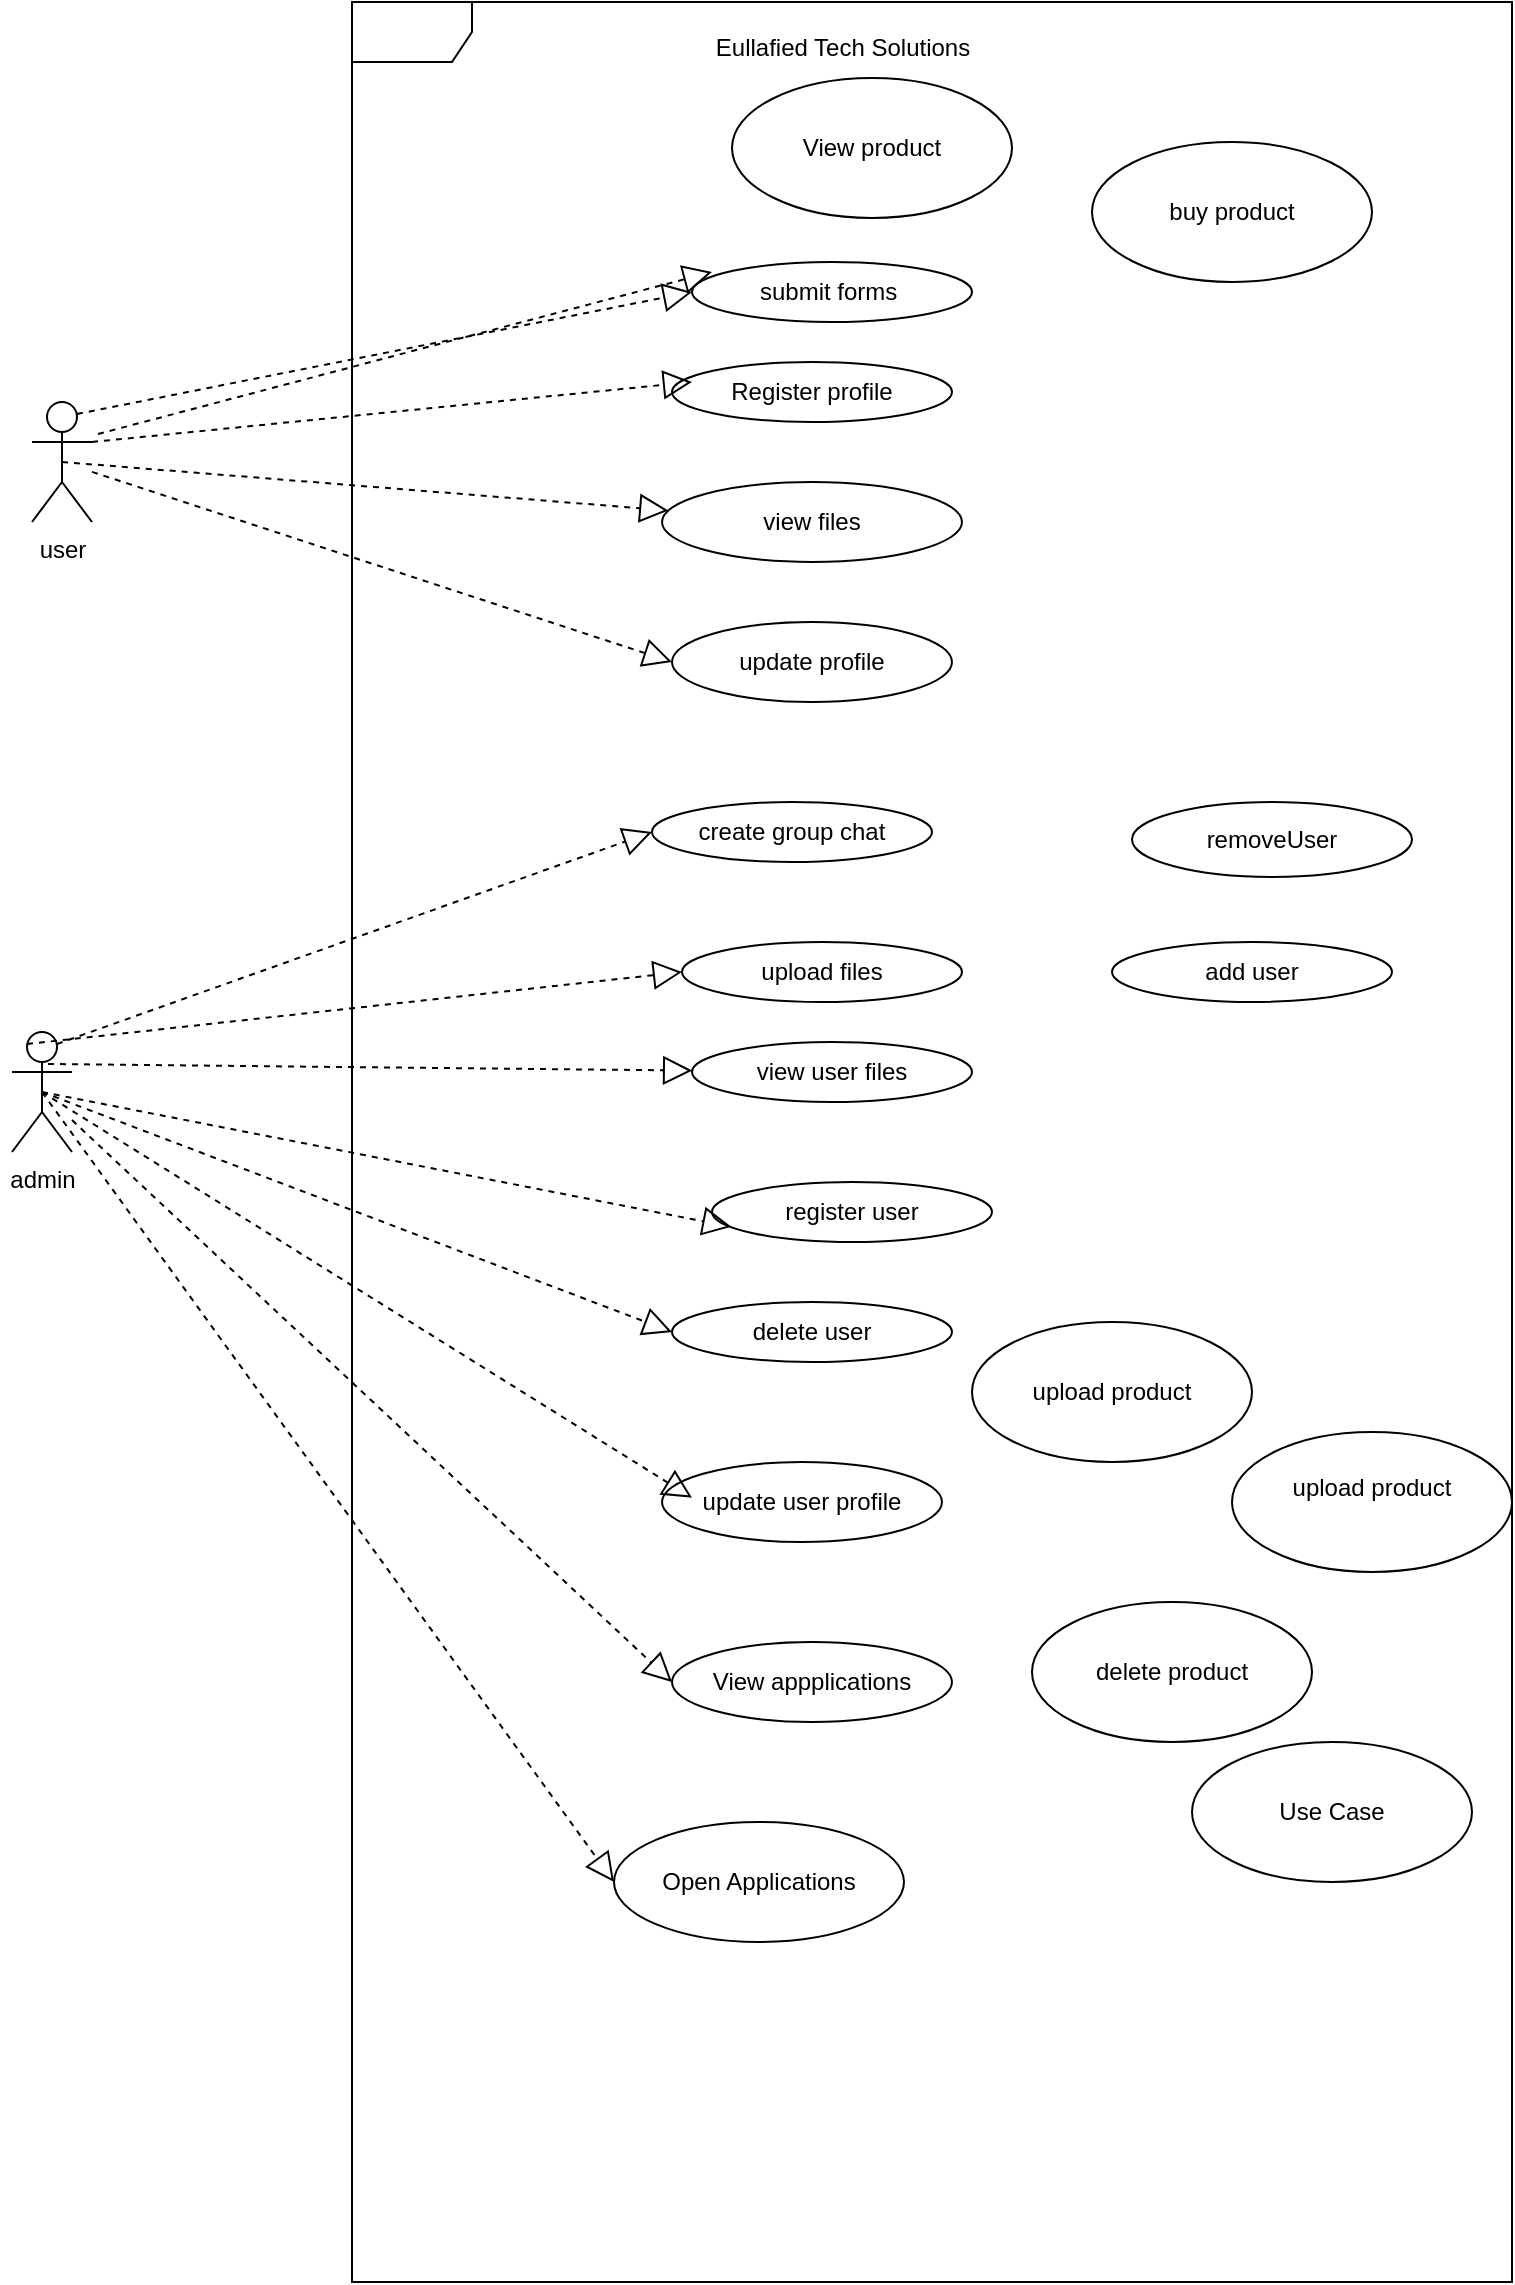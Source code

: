 <mxfile version="24.4.0" type="device">
  <diagram name="Page-1" id="4qPayav1lRov5bKApCnR">
    <mxGraphModel dx="1036" dy="614" grid="1" gridSize="10" guides="1" tooltips="1" connect="1" arrows="1" fold="1" page="1" pageScale="1" pageWidth="827" pageHeight="1169" math="0" shadow="0">
      <root>
        <mxCell id="0" />
        <mxCell id="1" parent="0" />
        <mxCell id="hfYB_QdDsOCAJesvP3OJ-1" value="user" style="shape=umlActor;verticalLabelPosition=bottom;verticalAlign=top;html=1;outlineConnect=0;" parent="1" vertex="1">
          <mxGeometry x="50" y="210" width="30" height="60" as="geometry" />
        </mxCell>
        <mxCell id="hfYB_QdDsOCAJesvP3OJ-4" value="admin" style="shape=umlActor;verticalLabelPosition=bottom;verticalAlign=top;html=1;outlineConnect=0;" parent="1" vertex="1">
          <mxGeometry x="40" y="525" width="30" height="60" as="geometry" />
        </mxCell>
        <mxCell id="hfYB_QdDsOCAJesvP3OJ-8" value="Register profile" style="ellipse;whiteSpace=wrap;html=1;" parent="1" vertex="1">
          <mxGeometry x="370" y="190" width="140" height="30" as="geometry" />
        </mxCell>
        <mxCell id="hfYB_QdDsOCAJesvP3OJ-9" value="view files" style="ellipse;whiteSpace=wrap;html=1;" parent="1" vertex="1">
          <mxGeometry x="365" y="250" width="150" height="40" as="geometry" />
        </mxCell>
        <mxCell id="hfYB_QdDsOCAJesvP3OJ-10" value="submit forms&amp;nbsp;" style="ellipse;whiteSpace=wrap;html=1;" parent="1" vertex="1">
          <mxGeometry x="380" y="140" width="140" height="30" as="geometry" />
        </mxCell>
        <mxCell id="hfYB_QdDsOCAJesvP3OJ-14" value="update profile" style="ellipse;whiteSpace=wrap;html=1;" parent="1" vertex="1">
          <mxGeometry x="370" y="320" width="140" height="40" as="geometry" />
        </mxCell>
        <mxCell id="hfYB_QdDsOCAJesvP3OJ-18" value="" style="endArrow=block;dashed=1;endFill=0;endSize=12;html=1;rounded=0;exitX=0.75;exitY=0.1;exitDx=0;exitDy=0;exitPerimeter=0;entryX=0;entryY=0.5;entryDx=0;entryDy=0;" parent="1" source="hfYB_QdDsOCAJesvP3OJ-1" target="hfYB_QdDsOCAJesvP3OJ-10" edge="1">
          <mxGeometry width="160" relative="1" as="geometry">
            <mxPoint x="100" y="126" as="sourcePoint" />
            <mxPoint x="477.5" y="320" as="targetPoint" />
          </mxGeometry>
        </mxCell>
        <mxCell id="hfYB_QdDsOCAJesvP3OJ-19" value="upload files" style="ellipse;whiteSpace=wrap;html=1;" parent="1" vertex="1">
          <mxGeometry x="375" y="480" width="140" height="30" as="geometry" />
        </mxCell>
        <mxCell id="hfYB_QdDsOCAJesvP3OJ-20" value="view user files" style="ellipse;whiteSpace=wrap;html=1;" parent="1" vertex="1">
          <mxGeometry x="380" y="530" width="140" height="30" as="geometry" />
        </mxCell>
        <mxCell id="hfYB_QdDsOCAJesvP3OJ-21" value="register user" style="ellipse;whiteSpace=wrap;html=1;" parent="1" vertex="1">
          <mxGeometry x="390" y="600" width="140" height="30" as="geometry" />
        </mxCell>
        <mxCell id="hfYB_QdDsOCAJesvP3OJ-22" value="create group chat" style="ellipse;whiteSpace=wrap;html=1;" parent="1" vertex="1">
          <mxGeometry x="360" y="410" width="140" height="30" as="geometry" />
        </mxCell>
        <mxCell id="hfYB_QdDsOCAJesvP3OJ-23" value="add user" style="ellipse;whiteSpace=wrap;html=1;" parent="1" vertex="1">
          <mxGeometry x="590" y="480" width="140" height="30" as="geometry" />
        </mxCell>
        <mxCell id="hfYB_QdDsOCAJesvP3OJ-27" value="delete user" style="ellipse;whiteSpace=wrap;html=1;" parent="1" vertex="1">
          <mxGeometry x="370" y="660" width="140" height="30" as="geometry" />
        </mxCell>
        <mxCell id="hfYB_QdDsOCAJesvP3OJ-28" value="update user profile" style="ellipse;whiteSpace=wrap;html=1;" parent="1" vertex="1">
          <mxGeometry x="365" y="740" width="140" height="40" as="geometry" />
        </mxCell>
        <mxCell id="hfYB_QdDsOCAJesvP3OJ-31" value="" style="shape=umlFrame;whiteSpace=wrap;html=1;pointerEvents=0;" parent="1" vertex="1">
          <mxGeometry x="210" y="10" width="580" height="1140" as="geometry" />
        </mxCell>
        <mxCell id="hfYB_QdDsOCAJesvP3OJ-32" value="Eullafied Tech Solutions" style="text;html=1;align=center;verticalAlign=middle;resizable=0;points=[];autosize=1;strokeColor=none;fillColor=none;" parent="1" vertex="1">
          <mxGeometry x="380" y="18" width="150" height="30" as="geometry" />
        </mxCell>
        <mxCell id="hfYB_QdDsOCAJesvP3OJ-33" style="edgeStyle=orthogonalEdgeStyle;rounded=0;orthogonalLoop=1;jettySize=auto;html=1;exitX=0.5;exitY=1;exitDx=0;exitDy=0;" parent="1" source="hfYB_QdDsOCAJesvP3OJ-20" target="hfYB_QdDsOCAJesvP3OJ-20" edge="1">
          <mxGeometry relative="1" as="geometry" />
        </mxCell>
        <mxCell id="hfYB_QdDsOCAJesvP3OJ-34" value="removeUser" style="ellipse;whiteSpace=wrap;html=1;" parent="1" vertex="1">
          <mxGeometry x="600" y="410" width="140" height="37.5" as="geometry" />
        </mxCell>
        <mxCell id="hfYB_QdDsOCAJesvP3OJ-37" value="View appplications" style="ellipse;whiteSpace=wrap;html=1;" parent="1" vertex="1">
          <mxGeometry x="370" y="830" width="140" height="40" as="geometry" />
        </mxCell>
        <mxCell id="hfYB_QdDsOCAJesvP3OJ-40" value="" style="endArrow=block;dashed=1;endFill=0;endSize=12;html=1;rounded=0;exitX=1;exitY=0.333;exitDx=0;exitDy=0;exitPerimeter=0;" parent="1" source="hfYB_QdDsOCAJesvP3OJ-1" edge="1">
          <mxGeometry width="160" relative="1" as="geometry">
            <mxPoint x="160" y="220" as="sourcePoint" />
            <mxPoint x="380" y="200" as="targetPoint" />
            <Array as="points" />
          </mxGeometry>
        </mxCell>
        <mxCell id="hfYB_QdDsOCAJesvP3OJ-41" value="Open Applications" style="ellipse;whiteSpace=wrap;html=1;" parent="1" vertex="1">
          <mxGeometry x="341" y="920" width="145" height="60" as="geometry" />
        </mxCell>
        <mxCell id="hfYB_QdDsOCAJesvP3OJ-42" value="" style="endArrow=block;dashed=1;endFill=0;endSize=12;html=1;rounded=0;exitX=0.5;exitY=0.5;exitDx=0;exitDy=0;exitPerimeter=0;" parent="1" source="hfYB_QdDsOCAJesvP3OJ-1" target="hfYB_QdDsOCAJesvP3OJ-9" edge="1">
          <mxGeometry width="160" relative="1" as="geometry">
            <mxPoint x="90" y="240" as="sourcePoint" />
            <mxPoint x="320" y="220" as="targetPoint" />
            <Array as="points" />
          </mxGeometry>
        </mxCell>
        <mxCell id="hfYB_QdDsOCAJesvP3OJ-43" value="" style="endArrow=block;dashed=1;endFill=0;endSize=12;html=1;rounded=0;entryX=0;entryY=0.5;entryDx=0;entryDy=0;" parent="1" source="hfYB_QdDsOCAJesvP3OJ-1" target="hfYB_QdDsOCAJesvP3OJ-14" edge="1">
          <mxGeometry width="160" relative="1" as="geometry">
            <mxPoint x="73" y="310.003" as="sourcePoint" />
            <mxPoint x="315" y="348.61" as="targetPoint" />
            <Array as="points" />
          </mxGeometry>
        </mxCell>
        <mxCell id="hfYB_QdDsOCAJesvP3OJ-44" value="" style="endArrow=block;dashed=1;endFill=0;endSize=12;html=1;rounded=0;exitX=0.75;exitY=0.1;exitDx=0;exitDy=0;exitPerimeter=0;entryX=0;entryY=0.5;entryDx=0;entryDy=0;" parent="1" source="hfYB_QdDsOCAJesvP3OJ-4" target="hfYB_QdDsOCAJesvP3OJ-22" edge="1">
          <mxGeometry width="160" relative="1" as="geometry">
            <mxPoint x="90" y="257" as="sourcePoint" />
            <mxPoint x="325" y="358.61" as="targetPoint" />
            <Array as="points" />
          </mxGeometry>
        </mxCell>
        <mxCell id="hfYB_QdDsOCAJesvP3OJ-45" value="" style="endArrow=block;dashed=1;endFill=0;endSize=12;html=1;rounded=0;exitX=0.25;exitY=0.1;exitDx=0;exitDy=0;exitPerimeter=0;entryX=0;entryY=0.5;entryDx=0;entryDy=0;" parent="1" source="hfYB_QdDsOCAJesvP3OJ-4" target="hfYB_QdDsOCAJesvP3OJ-19" edge="1">
          <mxGeometry width="160" relative="1" as="geometry">
            <mxPoint x="73" y="541" as="sourcePoint" />
            <mxPoint x="320" y="453" as="targetPoint" />
            <Array as="points" />
          </mxGeometry>
        </mxCell>
        <mxCell id="hfYB_QdDsOCAJesvP3OJ-46" value="" style="endArrow=block;dashed=1;endFill=0;endSize=12;html=1;rounded=0;exitX=0.25;exitY=0.1;exitDx=0;exitDy=0;exitPerimeter=0;" parent="1" target="hfYB_QdDsOCAJesvP3OJ-20" edge="1">
          <mxGeometry width="160" relative="1" as="geometry">
            <mxPoint x="58" y="541" as="sourcePoint" />
            <mxPoint x="320" y="505" as="targetPoint" />
            <Array as="points" />
          </mxGeometry>
        </mxCell>
        <mxCell id="hfYB_QdDsOCAJesvP3OJ-47" value="" style="endArrow=block;dashed=1;endFill=0;endSize=12;html=1;rounded=0;entryX=0.069;entryY=0.747;entryDx=0;entryDy=0;entryPerimeter=0;exitX=0.5;exitY=0.5;exitDx=0;exitDy=0;exitPerimeter=0;" parent="1" source="hfYB_QdDsOCAJesvP3OJ-4" target="hfYB_QdDsOCAJesvP3OJ-21" edge="1">
          <mxGeometry width="160" relative="1" as="geometry">
            <mxPoint x="50" y="560.47" as="sourcePoint" />
            <mxPoint x="192" y="570.002" as="targetPoint" />
            <Array as="points" />
          </mxGeometry>
        </mxCell>
        <mxCell id="hfYB_QdDsOCAJesvP3OJ-48" value="" style="endArrow=block;dashed=1;endFill=0;endSize=12;html=1;rounded=0;entryX=0;entryY=0.5;entryDx=0;entryDy=0;exitX=0.5;exitY=0.5;exitDx=0;exitDy=0;exitPerimeter=0;" parent="1" source="hfYB_QdDsOCAJesvP3OJ-4" target="hfYB_QdDsOCAJesvP3OJ-27" edge="1">
          <mxGeometry width="160" relative="1" as="geometry">
            <mxPoint x="80" y="569" as="sourcePoint" />
            <mxPoint x="330" y="632" as="targetPoint" />
            <Array as="points" />
          </mxGeometry>
        </mxCell>
        <mxCell id="hfYB_QdDsOCAJesvP3OJ-49" value="" style="endArrow=block;dashed=1;endFill=0;endSize=12;html=1;rounded=0;exitX=0.5;exitY=0.5;exitDx=0;exitDy=0;exitPerimeter=0;" parent="1" source="hfYB_QdDsOCAJesvP3OJ-4" edge="1">
          <mxGeometry width="160" relative="1" as="geometry">
            <mxPoint x="240" y="750.003" as="sourcePoint" />
            <mxPoint x="380" y="757.868" as="targetPoint" />
            <Array as="points" />
          </mxGeometry>
        </mxCell>
        <mxCell id="hfYB_QdDsOCAJesvP3OJ-50" value="" style="endArrow=block;dashed=1;endFill=0;endSize=12;html=1;rounded=0;entryX=0;entryY=0.5;entryDx=0;entryDy=0;" parent="1" source="hfYB_QdDsOCAJesvP3OJ-4" target="hfYB_QdDsOCAJesvP3OJ-37" edge="1">
          <mxGeometry width="160" relative="1" as="geometry">
            <mxPoint x="80" y="575" as="sourcePoint" />
            <mxPoint x="325" y="745" as="targetPoint" />
            <Array as="points" />
          </mxGeometry>
        </mxCell>
        <mxCell id="hfYB_QdDsOCAJesvP3OJ-51" value="" style="endArrow=block;dashed=1;endFill=0;endSize=12;html=1;rounded=0;entryX=0;entryY=0.5;entryDx=0;entryDy=0;exitX=0.5;exitY=0.5;exitDx=0;exitDy=0;exitPerimeter=0;" parent="1" source="hfYB_QdDsOCAJesvP3OJ-4" target="hfYB_QdDsOCAJesvP3OJ-41" edge="1">
          <mxGeometry width="160" relative="1" as="geometry">
            <mxPoint x="80" y="580" as="sourcePoint" />
            <mxPoint x="320" y="820" as="targetPoint" />
            <Array as="points" />
          </mxGeometry>
        </mxCell>
        <mxCell id="341daQeHTZh84fdWGCoq-1" value="" style="endArrow=block;dashed=1;endFill=0;endSize=12;html=1;rounded=0;exitX=0.75;exitY=0.1;exitDx=0;exitDy=0;exitPerimeter=0;entryX=0;entryY=0.5;entryDx=0;entryDy=0;" edge="1" parent="1">
          <mxGeometry width="160" relative="1" as="geometry">
            <mxPoint x="83" y="226" as="sourcePoint" />
            <mxPoint x="390" y="145" as="targetPoint" />
          </mxGeometry>
        </mxCell>
        <mxCell id="341daQeHTZh84fdWGCoq-2" value="View product" style="ellipse;whiteSpace=wrap;html=1;" vertex="1" parent="1">
          <mxGeometry x="400" y="48" width="140" height="70" as="geometry" />
        </mxCell>
        <mxCell id="341daQeHTZh84fdWGCoq-3" value="buy product" style="ellipse;whiteSpace=wrap;html=1;" vertex="1" parent="1">
          <mxGeometry x="580" y="80" width="140" height="70" as="geometry" />
        </mxCell>
        <mxCell id="341daQeHTZh84fdWGCoq-4" value="upload product" style="ellipse;whiteSpace=wrap;html=1;" vertex="1" parent="1">
          <mxGeometry x="520" y="670" width="140" height="70" as="geometry" />
        </mxCell>
        <mxCell id="341daQeHTZh84fdWGCoq-5" value="delete product" style="ellipse;whiteSpace=wrap;html=1;" vertex="1" parent="1">
          <mxGeometry x="550" y="810" width="140" height="70" as="geometry" />
        </mxCell>
        <mxCell id="341daQeHTZh84fdWGCoq-6" value="upload product&lt;div&gt;&lt;br&gt;&lt;/div&gt;" style="ellipse;whiteSpace=wrap;html=1;" vertex="1" parent="1">
          <mxGeometry x="650" y="725" width="140" height="70" as="geometry" />
        </mxCell>
        <mxCell id="341daQeHTZh84fdWGCoq-7" value="Use Case" style="ellipse;whiteSpace=wrap;html=1;" vertex="1" parent="1">
          <mxGeometry x="630" y="880" width="140" height="70" as="geometry" />
        </mxCell>
      </root>
    </mxGraphModel>
  </diagram>
</mxfile>
